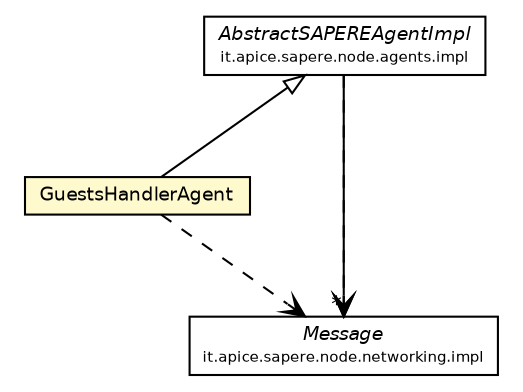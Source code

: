 #!/usr/local/bin/dot
#
# Class diagram 
# Generated by UmlGraph version 4.4 (http://www.spinellis.gr/sw/umlgraph)
#

digraph G {
	edge [fontname="Helvetica",fontsize=10,labelfontname="Helvetica",labelfontsize=10];
	node [fontname="Helvetica",fontsize=10,shape=plaintext];
	// it.apice.sapere.node.agents.impl.AbstractSAPEREAgentImpl
	c2714 [label=<<table border="0" cellborder="1" cellspacing="0" cellpadding="2" port="p" href="../../../agents/impl/AbstractSAPEREAgentImpl.html">
		<tr><td><table border="0" cellspacing="0" cellpadding="1">
			<tr><td><font face="Helvetica-Oblique"> AbstractSAPEREAgentImpl </font></td></tr>
			<tr><td><font point-size="7.0"> it.apice.sapere.node.agents.impl </font></td></tr>
		</table></td></tr>
		</table>>, fontname="Helvetica", fontcolor="black", fontsize=9.0];
	// it.apice.sapere.node.networking.guestsmngt.impl.GuestsHandlerAgent
	c2726 [label=<<table border="0" cellborder="1" cellspacing="0" cellpadding="2" port="p" bgcolor="lemonChiffon" href="./GuestsHandlerAgent.html">
		<tr><td><table border="0" cellspacing="0" cellpadding="1">
			<tr><td> GuestsHandlerAgent </td></tr>
		</table></td></tr>
		</table>>, fontname="Helvetica", fontcolor="black", fontsize=9.0];
	// it.apice.sapere.node.networking.impl.Message
	c2735 [label=<<table border="0" cellborder="1" cellspacing="0" cellpadding="2" port="p" href="../../impl/Message.html">
		<tr><td><table border="0" cellspacing="0" cellpadding="1">
			<tr><td><font face="Helvetica-Oblique"> Message </font></td></tr>
			<tr><td><font point-size="7.0"> it.apice.sapere.node.networking.impl </font></td></tr>
		</table></td></tr>
		</table>>, fontname="Helvetica", fontcolor="black", fontsize=9.0];
	//it.apice.sapere.node.networking.guestsmngt.impl.GuestsHandlerAgent extends it.apice.sapere.node.agents.impl.AbstractSAPEREAgentImpl
	c2714:p -> c2726:p [dir=back,arrowtail=empty];
	// it.apice.sapere.node.agents.impl.AbstractSAPEREAgentImpl NAVASSOC it.apice.sapere.node.networking.impl.Message
	c2714:p -> c2735:p [taillabel="", label="", headlabel="*", fontname="Helvetica", fontcolor="black", fontsize=10.0, color="black", arrowhead=open];
	// it.apice.sapere.node.agents.impl.AbstractSAPEREAgentImpl DEPEND it.apice.sapere.node.networking.impl.Message
	c2714:p -> c2735:p [taillabel="", label="", headlabel="", fontname="Helvetica", fontcolor="black", fontsize=10.0, color="black", arrowhead=open, style=dashed];
	// it.apice.sapere.node.networking.guestsmngt.impl.GuestsHandlerAgent DEPEND it.apice.sapere.node.networking.impl.Message
	c2726:p -> c2735:p [taillabel="", label="", headlabel="", fontname="Helvetica", fontcolor="black", fontsize=10.0, color="black", arrowhead=open, style=dashed];
}

